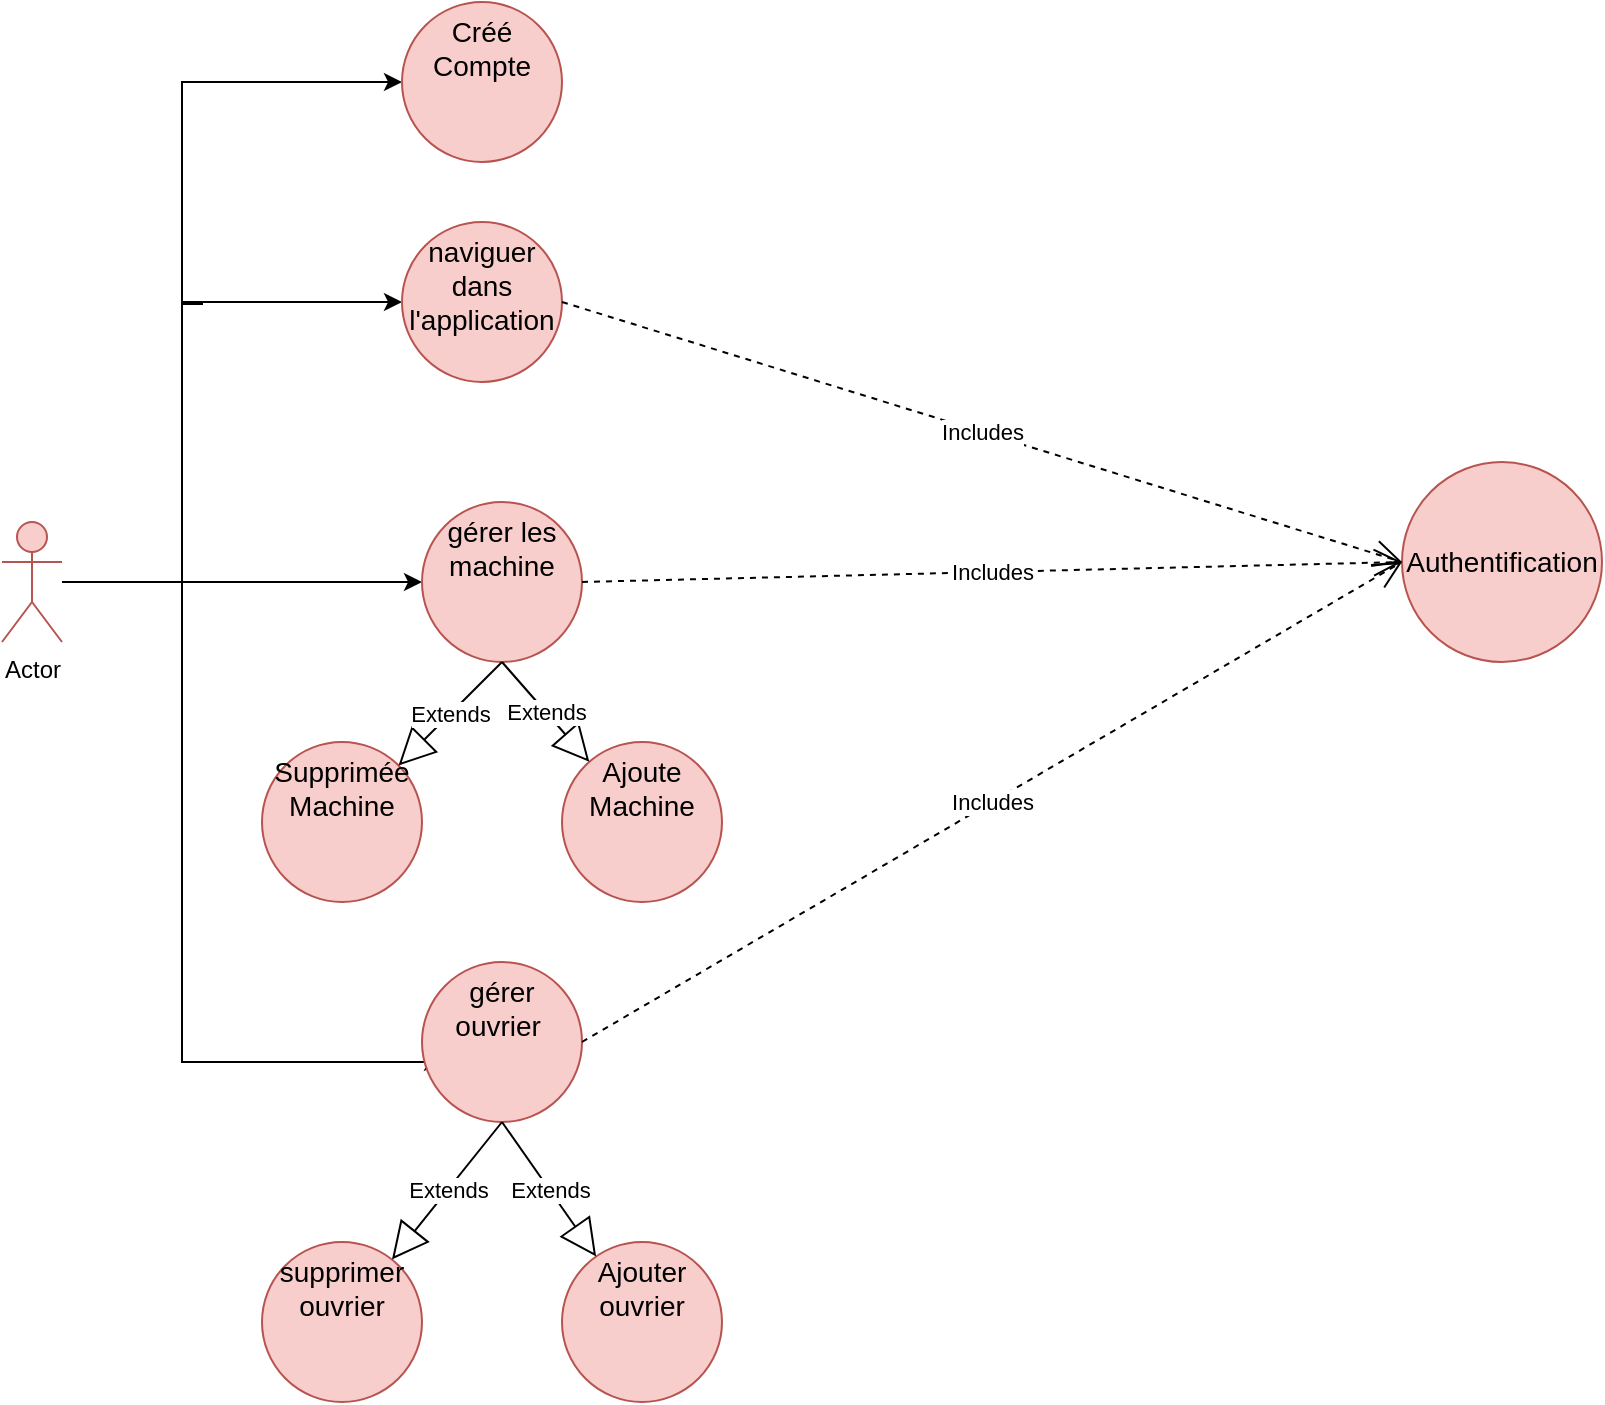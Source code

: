 <mxfile version="22.0.3" type="github">
  <diagram name="Page-1" id="uUIc2Tq4KkZv8k8RF1qR">
    <mxGraphModel dx="1836" dy="542" grid="1" gridSize="10" guides="1" tooltips="1" connect="1" arrows="1" fold="1" page="1" pageScale="1" pageWidth="827" pageHeight="1169" math="0" shadow="0">
      <root>
        <mxCell id="0" />
        <mxCell id="1" parent="0" />
        <mxCell id="CYEs6iHBT6AMuRwIbjo2-5" value="" style="edgeStyle=orthogonalEdgeStyle;rounded=0;orthogonalLoop=1;jettySize=auto;html=1;" edge="1" parent="1" source="CYEs6iHBT6AMuRwIbjo2-1" target="CYEs6iHBT6AMuRwIbjo2-4">
          <mxGeometry relative="1" as="geometry">
            <Array as="points">
              <mxPoint x="80" y="200" />
            </Array>
          </mxGeometry>
        </mxCell>
        <mxCell id="CYEs6iHBT6AMuRwIbjo2-7" value="" style="edgeStyle=orthogonalEdgeStyle;rounded=0;orthogonalLoop=1;jettySize=auto;html=1;" edge="1" parent="1" source="CYEs6iHBT6AMuRwIbjo2-1" target="CYEs6iHBT6AMuRwIbjo2-6">
          <mxGeometry relative="1" as="geometry">
            <Array as="points">
              <mxPoint x="80" y="450" />
              <mxPoint x="80" y="310" />
            </Array>
          </mxGeometry>
        </mxCell>
        <mxCell id="CYEs6iHBT6AMuRwIbjo2-9" value="" style="edgeStyle=orthogonalEdgeStyle;rounded=0;orthogonalLoop=1;jettySize=auto;html=1;" edge="1" parent="1" source="CYEs6iHBT6AMuRwIbjo2-1" target="CYEs6iHBT6AMuRwIbjo2-8">
          <mxGeometry relative="1" as="geometry">
            <Array as="points">
              <mxPoint x="80" y="450" />
            </Array>
          </mxGeometry>
        </mxCell>
        <mxCell id="CYEs6iHBT6AMuRwIbjo2-21" value="" style="edgeStyle=orthogonalEdgeStyle;rounded=0;orthogonalLoop=1;jettySize=auto;html=1;" edge="1" parent="1">
          <mxGeometry relative="1" as="geometry">
            <mxPoint x="90" y="310" as="sourcePoint" />
            <mxPoint x="210" y="690" as="targetPoint" />
            <Array as="points">
              <mxPoint x="90" y="311" />
              <mxPoint x="80" y="311" />
              <mxPoint x="80" y="690" />
            </Array>
          </mxGeometry>
        </mxCell>
        <mxCell id="CYEs6iHBT6AMuRwIbjo2-1" value="Actor" style="shape=umlActor;verticalLabelPosition=bottom;verticalAlign=top;html=1;outlineConnect=0;fillColor=#f8cecc;strokeColor=#b85450;" vertex="1" parent="1">
          <mxGeometry x="-10" y="420" width="30" height="60" as="geometry" />
        </mxCell>
        <mxCell id="CYEs6iHBT6AMuRwIbjo2-4" value="&lt;font style=&quot;font-size: 14px;&quot;&gt;Créé Compte&lt;/font&gt;" style="ellipse;whiteSpace=wrap;html=1;verticalAlign=top;fillColor=#f8cecc;strokeColor=#b85450;" vertex="1" parent="1">
          <mxGeometry x="190" y="160" width="80" height="80" as="geometry" />
        </mxCell>
        <mxCell id="CYEs6iHBT6AMuRwIbjo2-6" value="&lt;font style=&quot;font-size: 14px;&quot;&gt;naviguer dans l&#39;application&lt;/font&gt;" style="ellipse;whiteSpace=wrap;html=1;verticalAlign=top;fillColor=#f8cecc;strokeColor=#b85450;" vertex="1" parent="1">
          <mxGeometry x="190" y="270" width="80" height="80" as="geometry" />
        </mxCell>
        <mxCell id="CYEs6iHBT6AMuRwIbjo2-8" value="&lt;font style=&quot;font-size: 14px;&quot;&gt;gérer les machine&lt;/font&gt;" style="ellipse;whiteSpace=wrap;html=1;verticalAlign=top;fillColor=#f8cecc;strokeColor=#b85450;" vertex="1" parent="1">
          <mxGeometry x="200" y="410" width="80" height="80" as="geometry" />
        </mxCell>
        <mxCell id="CYEs6iHBT6AMuRwIbjo2-14" value="&lt;font style=&quot;font-size: 14px;&quot;&gt;Ajoute Machine&lt;/font&gt;" style="ellipse;whiteSpace=wrap;html=1;verticalAlign=top;fillColor=#f8cecc;strokeColor=#b85450;" vertex="1" parent="1">
          <mxGeometry x="270" y="530" width="80" height="80" as="geometry" />
        </mxCell>
        <mxCell id="CYEs6iHBT6AMuRwIbjo2-16" value="&lt;font style=&quot;font-size: 14px;&quot;&gt;Supprimée Machine&lt;/font&gt;" style="ellipse;whiteSpace=wrap;html=1;verticalAlign=top;fillColor=#f8cecc;strokeColor=#b85450;" vertex="1" parent="1">
          <mxGeometry x="120" y="530" width="80" height="80" as="geometry" />
        </mxCell>
        <mxCell id="CYEs6iHBT6AMuRwIbjo2-20" value="&lt;font style=&quot;font-size: 14px;&quot;&gt;gérer ouvrier&amp;nbsp;&lt;br&gt;&lt;/font&gt;&lt;span style=&quot;white-space: pre;&quot;&gt;&#x9;&lt;/span&gt;" style="ellipse;whiteSpace=wrap;html=1;verticalAlign=top;fillColor=#f8cecc;strokeColor=#b85450;" vertex="1" parent="1">
          <mxGeometry x="200" y="640" width="80" height="80" as="geometry" />
        </mxCell>
        <mxCell id="CYEs6iHBT6AMuRwIbjo2-22" value="&lt;font style=&quot;font-size: 14px;&quot;&gt;Ajouter ouvrier&lt;/font&gt;" style="ellipse;whiteSpace=wrap;html=1;verticalAlign=top;fillColor=#f8cecc;strokeColor=#b85450;" vertex="1" parent="1">
          <mxGeometry x="270" y="780" width="80" height="80" as="geometry" />
        </mxCell>
        <mxCell id="CYEs6iHBT6AMuRwIbjo2-25" value="&lt;font style=&quot;font-size: 14px;&quot;&gt;supprimer ouvrier&lt;/font&gt;" style="ellipse;whiteSpace=wrap;html=1;verticalAlign=top;fillColor=#f8cecc;strokeColor=#b85450;" vertex="1" parent="1">
          <mxGeometry x="120" y="780" width="80" height="80" as="geometry" />
        </mxCell>
        <mxCell id="CYEs6iHBT6AMuRwIbjo2-29" value="Extends" style="endArrow=block;endSize=16;endFill=0;html=1;rounded=0;exitX=0.5;exitY=1;exitDx=0;exitDy=0;" edge="1" parent="1" source="CYEs6iHBT6AMuRwIbjo2-8" target="CYEs6iHBT6AMuRwIbjo2-14">
          <mxGeometry width="160" relative="1" as="geometry">
            <mxPoint x="330" y="360" as="sourcePoint" />
            <mxPoint x="490" y="360" as="targetPoint" />
          </mxGeometry>
        </mxCell>
        <mxCell id="CYEs6iHBT6AMuRwIbjo2-30" value="Extends" style="endArrow=block;endSize=16;endFill=0;html=1;rounded=0;exitX=0.5;exitY=1;exitDx=0;exitDy=0;" edge="1" parent="1" source="CYEs6iHBT6AMuRwIbjo2-8" target="CYEs6iHBT6AMuRwIbjo2-16">
          <mxGeometry width="160" relative="1" as="geometry">
            <mxPoint x="330" y="360" as="sourcePoint" />
            <mxPoint x="490" y="360" as="targetPoint" />
          </mxGeometry>
        </mxCell>
        <mxCell id="CYEs6iHBT6AMuRwIbjo2-31" value="Extends" style="endArrow=block;endSize=16;endFill=0;html=1;rounded=0;exitX=0.5;exitY=1;exitDx=0;exitDy=0;" edge="1" parent="1" source="CYEs6iHBT6AMuRwIbjo2-20" target="CYEs6iHBT6AMuRwIbjo2-22">
          <mxGeometry width="160" relative="1" as="geometry">
            <mxPoint x="330" y="760" as="sourcePoint" />
            <mxPoint x="490" y="760" as="targetPoint" />
          </mxGeometry>
        </mxCell>
        <mxCell id="CYEs6iHBT6AMuRwIbjo2-32" value="Extends" style="endArrow=block;endSize=16;endFill=0;html=1;rounded=0;exitX=0.5;exitY=1;exitDx=0;exitDy=0;" edge="1" parent="1" source="CYEs6iHBT6AMuRwIbjo2-20" target="CYEs6iHBT6AMuRwIbjo2-25">
          <mxGeometry width="160" relative="1" as="geometry">
            <mxPoint x="330" y="760" as="sourcePoint" />
            <mxPoint x="490" y="760" as="targetPoint" />
          </mxGeometry>
        </mxCell>
        <mxCell id="CYEs6iHBT6AMuRwIbjo2-34" value="&lt;font style=&quot;font-size: 14px;&quot;&gt;Authentification&lt;/font&gt;" style="ellipse;whiteSpace=wrap;html=1;aspect=fixed;fillColor=#f8cecc;strokeColor=#b85450;" vertex="1" parent="1">
          <mxGeometry x="690" y="390" width="100" height="100" as="geometry" />
        </mxCell>
        <mxCell id="CYEs6iHBT6AMuRwIbjo2-35" value="Includes" style="endArrow=open;endSize=12;dashed=1;html=1;rounded=0;entryX=0;entryY=0.5;entryDx=0;entryDy=0;" edge="1" parent="1" target="CYEs6iHBT6AMuRwIbjo2-34">
          <mxGeometry width="160" relative="1" as="geometry">
            <mxPoint x="270" y="310" as="sourcePoint" />
            <mxPoint x="430" y="310" as="targetPoint" />
          </mxGeometry>
        </mxCell>
        <mxCell id="CYEs6iHBT6AMuRwIbjo2-36" value="Includes" style="endArrow=open;endSize=12;dashed=1;html=1;rounded=0;entryX=0;entryY=0.5;entryDx=0;entryDy=0;" edge="1" parent="1" target="CYEs6iHBT6AMuRwIbjo2-34">
          <mxGeometry width="160" relative="1" as="geometry">
            <mxPoint x="280" y="450" as="sourcePoint" />
            <mxPoint x="590" y="460" as="targetPoint" />
          </mxGeometry>
        </mxCell>
        <mxCell id="CYEs6iHBT6AMuRwIbjo2-38" value="Includes" style="endArrow=open;endSize=12;dashed=1;html=1;rounded=0;exitX=1;exitY=0.5;exitDx=0;exitDy=0;entryX=0;entryY=0.5;entryDx=0;entryDy=0;" edge="1" parent="1" source="CYEs6iHBT6AMuRwIbjo2-20" target="CYEs6iHBT6AMuRwIbjo2-34">
          <mxGeometry width="160" relative="1" as="geometry">
            <mxPoint x="330" y="660" as="sourcePoint" />
            <mxPoint x="490" y="660" as="targetPoint" />
          </mxGeometry>
        </mxCell>
      </root>
    </mxGraphModel>
  </diagram>
</mxfile>
